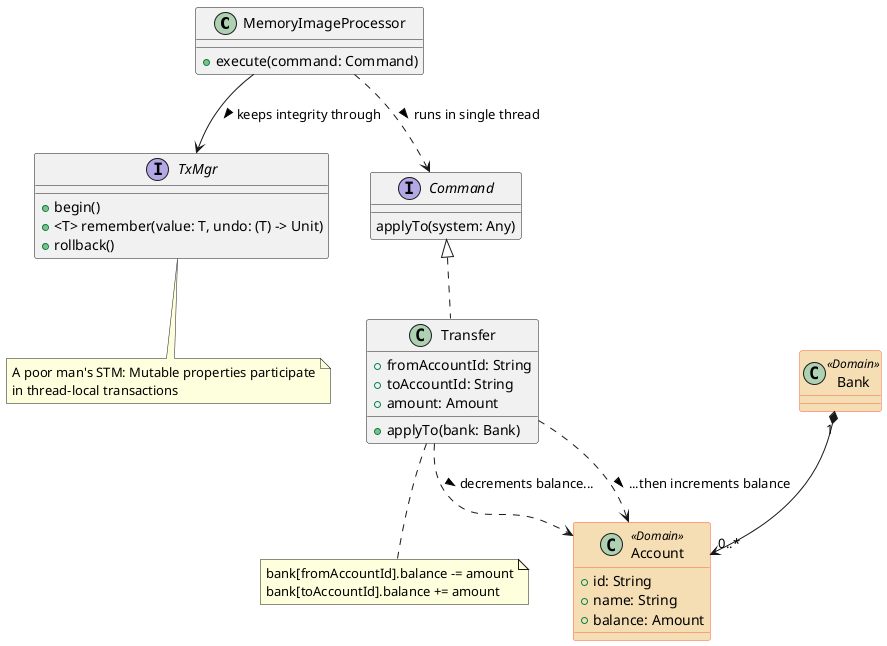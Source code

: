 @startuml
skinparam class {
    BackgroundColor<<Domain>> Wheat
    BorderColor<<Domain>> Tomato
}

class MemoryImageProcessor {
    + execute(command: Command)
}

interface TxMgr {
    + begin()
    + <T> remember(value: T, undo: (T) -> Unit)
    + rollback()
}
MemoryImageProcessor --> TxMgr: keeps integrity through >
note bottom of TxMgr
    A poor man's STM: Mutable properties participate
    in thread-local transactions
end note

interface Command {
    applyTo(system: Any)
}
MemoryImageProcessor ..> Command: runs in single thread >

class Bank <<Domain>> {
}
class Account <<Domain>> {
    + id: String
    + name: String
    + balance: Amount
}
Bank "1" *--> "0..*" Account

class Transfer implements Command {
    + fromAccountId: String
    + toAccountId: String
    + amount: Amount
    + applyTo(bank: Bank)
}
Transfer ..> Account: ...then increments balance >
Transfer ..> Account: decrements balance... >
note bottom of Transfer
    bank[fromAccountId].balance -= amount
    bank[toAccountId].balance += amount
end note

@enduml